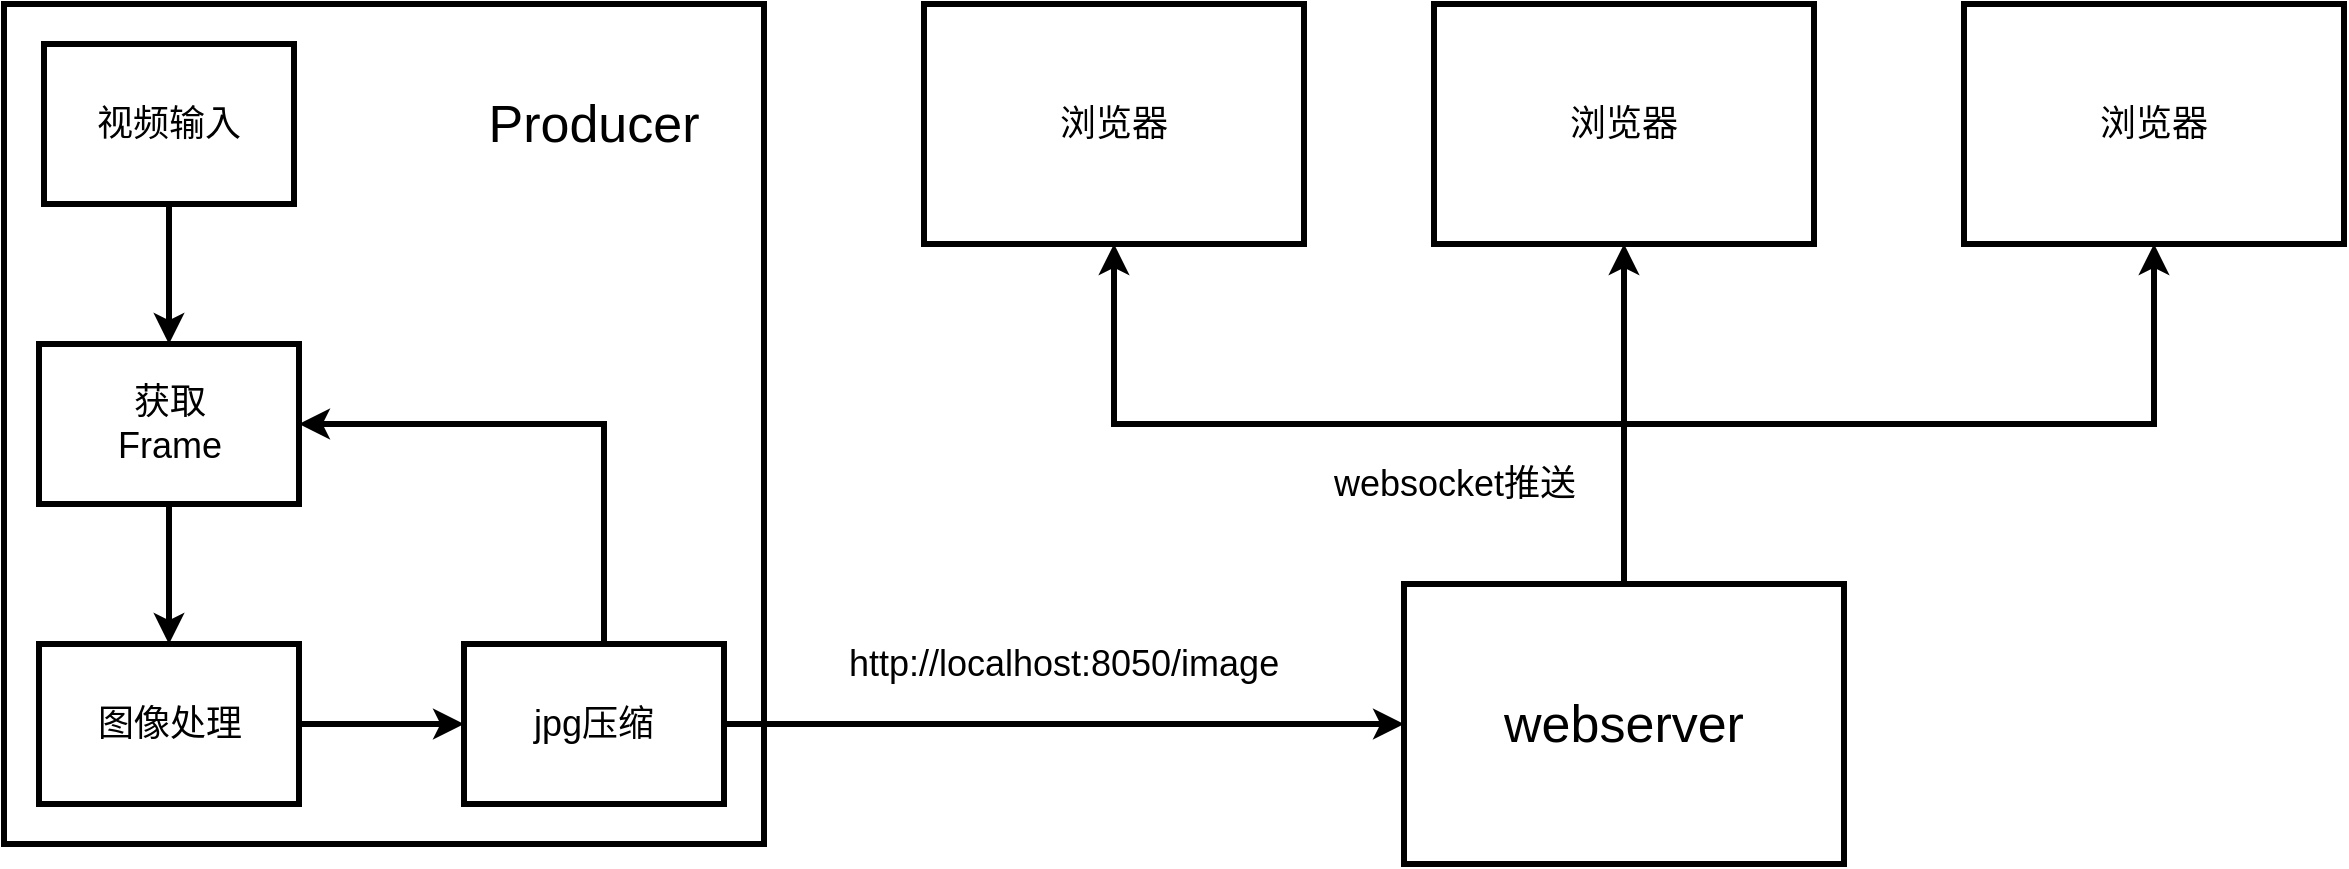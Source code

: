 <mxfile>
    <diagram id="yFWn54xo6L8_67W6SF1O" name="第 1 页">
        <mxGraphModel dx="2812" dy="948" grid="1" gridSize="10" guides="1" tooltips="1" connect="1" arrows="1" fold="1" page="1" pageScale="1" pageWidth="1169" pageHeight="827" math="0" shadow="0">
            <root>
                <mxCell id="0"/>
                <mxCell id="1" parent="0"/>
                <mxCell id="26" value="" style="rounded=0;whiteSpace=wrap;html=1;fontSize=18;strokeWidth=3;fillColor=none;" parent="1" vertex="1">
                    <mxGeometry x="-100" y="60" width="380" height="420" as="geometry"/>
                </mxCell>
                <mxCell id="6" style="edgeStyle=orthogonalEdgeStyle;rounded=0;orthogonalLoop=1;jettySize=auto;html=1;entryX=0;entryY=0.5;entryDx=0;entryDy=0;fontSize=18;strokeWidth=3;exitX=1;exitY=0.5;exitDx=0;exitDy=0;" parent="1" source="27" target="5" edge="1">
                    <mxGeometry relative="1" as="geometry">
                        <mxPoint x="275" y="230" as="sourcePoint"/>
                    </mxGeometry>
                </mxCell>
                <mxCell id="3" value="Producer" style="text;html=1;strokeColor=none;fillColor=none;align=center;verticalAlign=middle;whiteSpace=wrap;rounded=0;fontSize=26;strokeWidth=3;" parent="1" vertex="1">
                    <mxGeometry x="145" y="110" width="100" height="20" as="geometry"/>
                </mxCell>
                <mxCell id="21" style="edgeStyle=orthogonalEdgeStyle;rounded=0;orthogonalLoop=1;jettySize=auto;html=1;entryX=0.5;entryY=1;entryDx=0;entryDy=0;fontSize=18;strokeWidth=3;" parent="1" source="5" target="20" edge="1">
                    <mxGeometry relative="1" as="geometry"/>
                </mxCell>
                <mxCell id="39" style="edgeStyle=orthogonalEdgeStyle;rounded=0;orthogonalLoop=1;jettySize=auto;html=1;entryX=0.5;entryY=1;entryDx=0;entryDy=0;fontSize=26;strokeWidth=3;" edge="1" parent="1" source="5" target="35">
                    <mxGeometry relative="1" as="geometry">
                        <Array as="points">
                            <mxPoint x="710" y="270"/>
                            <mxPoint x="975" y="270"/>
                        </Array>
                    </mxGeometry>
                </mxCell>
                <mxCell id="5" value="webserver" style="rounded=0;whiteSpace=wrap;html=1;fontSize=26;strokeWidth=3;fillColor=none;" parent="1" vertex="1">
                    <mxGeometry x="600" y="350" width="220" height="140" as="geometry"/>
                </mxCell>
                <mxCell id="8" value="http://localhost:8050/image" style="text;html=1;strokeColor=none;fillColor=none;align=center;verticalAlign=middle;whiteSpace=wrap;rounded=0;fontSize=18;strokeWidth=3;" parent="1" vertex="1">
                    <mxGeometry x="350" y="380" width="160" height="20" as="geometry"/>
                </mxCell>
                <mxCell id="28" style="edgeStyle=orthogonalEdgeStyle;rounded=0;orthogonalLoop=1;jettySize=auto;html=1;fontSize=18;strokeWidth=3;" edge="1" parent="1" source="10" target="12">
                    <mxGeometry relative="1" as="geometry"/>
                </mxCell>
                <mxCell id="10" value="&lt;span style=&quot;font-size: 18px;&quot;&gt;视频输入&lt;/span&gt;" style="rounded=0;whiteSpace=wrap;html=1;fontSize=18;strokeWidth=3;fillColor=none;" parent="1" vertex="1">
                    <mxGeometry x="-80" y="80" width="125" height="80" as="geometry"/>
                </mxCell>
                <mxCell id="29" style="edgeStyle=orthogonalEdgeStyle;rounded=0;orthogonalLoop=1;jettySize=auto;html=1;entryX=0.5;entryY=0;entryDx=0;entryDy=0;fontSize=18;strokeWidth=3;" edge="1" parent="1" source="12" target="13">
                    <mxGeometry relative="1" as="geometry"/>
                </mxCell>
                <mxCell id="12" value="&lt;span style=&quot;font-size: 18px;&quot;&gt;获取&lt;br style=&quot;font-size: 18px;&quot;&gt;Frame&lt;br style=&quot;font-size: 18px;&quot;&gt;&lt;/span&gt;" style="rounded=0;whiteSpace=wrap;html=1;fontSize=18;strokeWidth=3;fillColor=none;" parent="1" vertex="1">
                    <mxGeometry x="-82.5" y="230" width="130" height="80" as="geometry"/>
                </mxCell>
                <mxCell id="30" style="edgeStyle=orthogonalEdgeStyle;rounded=0;orthogonalLoop=1;jettySize=auto;html=1;entryX=0;entryY=0.5;entryDx=0;entryDy=0;fontSize=18;strokeWidth=3;" edge="1" parent="1" source="13" target="27">
                    <mxGeometry relative="1" as="geometry"/>
                </mxCell>
                <mxCell id="13" value="&lt;span style=&quot;font-size: 18px;&quot;&gt;图像处理&lt;br style=&quot;font-size: 18px;&quot;&gt;&lt;/span&gt;" style="rounded=0;whiteSpace=wrap;html=1;fontSize=18;strokeWidth=3;fillColor=none;" parent="1" vertex="1">
                    <mxGeometry x="-82.5" y="380" width="130" height="80" as="geometry"/>
                </mxCell>
                <mxCell id="20" value="浏览器" style="rounded=0;whiteSpace=wrap;html=1;fontSize=18;strokeWidth=3;fillColor=none;" parent="1" vertex="1">
                    <mxGeometry x="615" y="60" width="190" height="120" as="geometry"/>
                </mxCell>
                <mxCell id="24" value="websocket推送" style="text;html=1;strokeColor=none;fillColor=none;align=center;verticalAlign=middle;whiteSpace=wrap;rounded=0;fontSize=18;strokeWidth=3;" parent="1" vertex="1">
                    <mxGeometry x="563" y="290" width="125" height="20" as="geometry"/>
                </mxCell>
                <mxCell id="31" style="edgeStyle=orthogonalEdgeStyle;rounded=0;orthogonalLoop=1;jettySize=auto;html=1;entryX=1;entryY=0.5;entryDx=0;entryDy=0;fontSize=26;strokeWidth=3;" edge="1" parent="1" source="27" target="12">
                    <mxGeometry relative="1" as="geometry">
                        <Array as="points">
                            <mxPoint x="200" y="270"/>
                        </Array>
                    </mxGeometry>
                </mxCell>
                <mxCell id="27" value="&lt;span style=&quot;font-size: 18px;&quot;&gt;jpg压缩&lt;/span&gt;" style="rounded=0;whiteSpace=wrap;html=1;fontSize=18;strokeWidth=3;fillColor=none;" vertex="1" parent="1">
                    <mxGeometry x="130" y="380" width="130" height="80" as="geometry"/>
                </mxCell>
                <mxCell id="34" value="浏览器" style="rounded=0;whiteSpace=wrap;html=1;fontSize=18;strokeWidth=3;fillColor=none;" vertex="1" parent="1">
                    <mxGeometry x="360" y="60" width="190" height="120" as="geometry"/>
                </mxCell>
                <mxCell id="35" value="浏览器" style="rounded=0;whiteSpace=wrap;html=1;fontSize=18;strokeWidth=3;fillColor=none;" vertex="1" parent="1">
                    <mxGeometry x="880" y="60" width="190" height="120" as="geometry"/>
                </mxCell>
                <mxCell id="36" style="edgeStyle=orthogonalEdgeStyle;rounded=0;orthogonalLoop=1;jettySize=auto;html=1;entryX=0.5;entryY=1;entryDx=0;entryDy=0;fontSize=18;strokeWidth=3;" edge="1" parent="1" target="34">
                    <mxGeometry relative="1" as="geometry">
                        <mxPoint x="710" y="350" as="sourcePoint"/>
                        <mxPoint x="720" y="190.0" as="targetPoint"/>
                        <Array as="points">
                            <mxPoint x="710" y="270"/>
                            <mxPoint x="455" y="270"/>
                        </Array>
                    </mxGeometry>
                </mxCell>
            </root>
        </mxGraphModel>
    </diagram>
</mxfile>